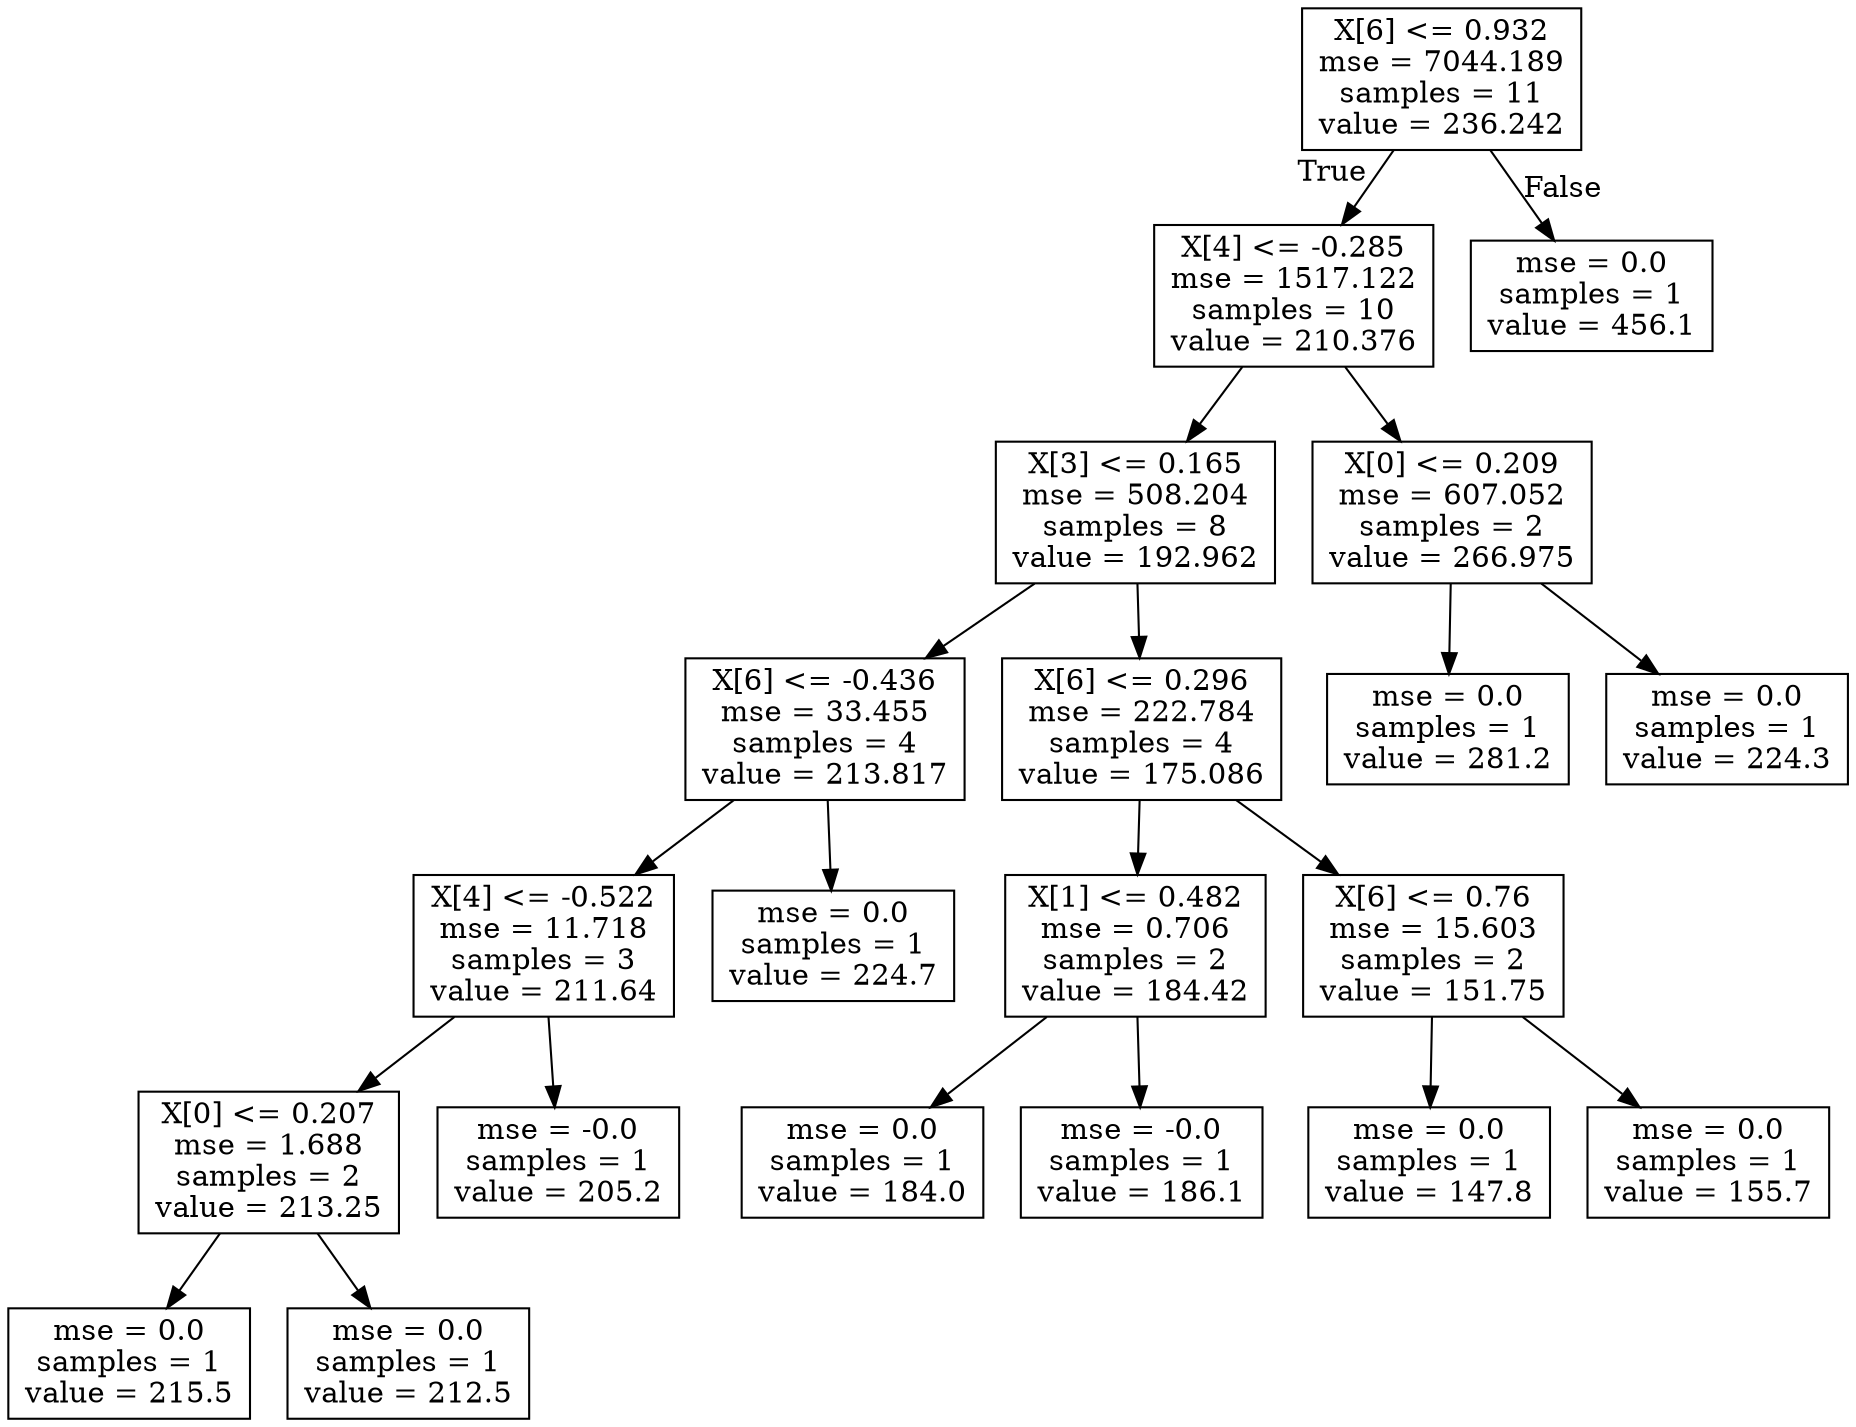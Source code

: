 digraph Tree {
node [shape=box] ;
0 [label="X[6] <= 0.932\nmse = 7044.189\nsamples = 11\nvalue = 236.242"] ;
1 [label="X[4] <= -0.285\nmse = 1517.122\nsamples = 10\nvalue = 210.376"] ;
0 -> 1 [labeldistance=2.5, labelangle=45, headlabel="True"] ;
2 [label="X[3] <= 0.165\nmse = 508.204\nsamples = 8\nvalue = 192.962"] ;
1 -> 2 ;
3 [label="X[6] <= -0.436\nmse = 33.455\nsamples = 4\nvalue = 213.817"] ;
2 -> 3 ;
4 [label="X[4] <= -0.522\nmse = 11.718\nsamples = 3\nvalue = 211.64"] ;
3 -> 4 ;
5 [label="X[0] <= 0.207\nmse = 1.688\nsamples = 2\nvalue = 213.25"] ;
4 -> 5 ;
6 [label="mse = 0.0\nsamples = 1\nvalue = 215.5"] ;
5 -> 6 ;
7 [label="mse = 0.0\nsamples = 1\nvalue = 212.5"] ;
5 -> 7 ;
8 [label="mse = -0.0\nsamples = 1\nvalue = 205.2"] ;
4 -> 8 ;
9 [label="mse = 0.0\nsamples = 1\nvalue = 224.7"] ;
3 -> 9 ;
10 [label="X[6] <= 0.296\nmse = 222.784\nsamples = 4\nvalue = 175.086"] ;
2 -> 10 ;
11 [label="X[1] <= 0.482\nmse = 0.706\nsamples = 2\nvalue = 184.42"] ;
10 -> 11 ;
12 [label="mse = 0.0\nsamples = 1\nvalue = 184.0"] ;
11 -> 12 ;
13 [label="mse = -0.0\nsamples = 1\nvalue = 186.1"] ;
11 -> 13 ;
14 [label="X[6] <= 0.76\nmse = 15.603\nsamples = 2\nvalue = 151.75"] ;
10 -> 14 ;
15 [label="mse = 0.0\nsamples = 1\nvalue = 147.8"] ;
14 -> 15 ;
16 [label="mse = 0.0\nsamples = 1\nvalue = 155.7"] ;
14 -> 16 ;
17 [label="X[0] <= 0.209\nmse = 607.052\nsamples = 2\nvalue = 266.975"] ;
1 -> 17 ;
18 [label="mse = 0.0\nsamples = 1\nvalue = 281.2"] ;
17 -> 18 ;
19 [label="mse = 0.0\nsamples = 1\nvalue = 224.3"] ;
17 -> 19 ;
20 [label="mse = 0.0\nsamples = 1\nvalue = 456.1"] ;
0 -> 20 [labeldistance=2.5, labelangle=-45, headlabel="False"] ;
}